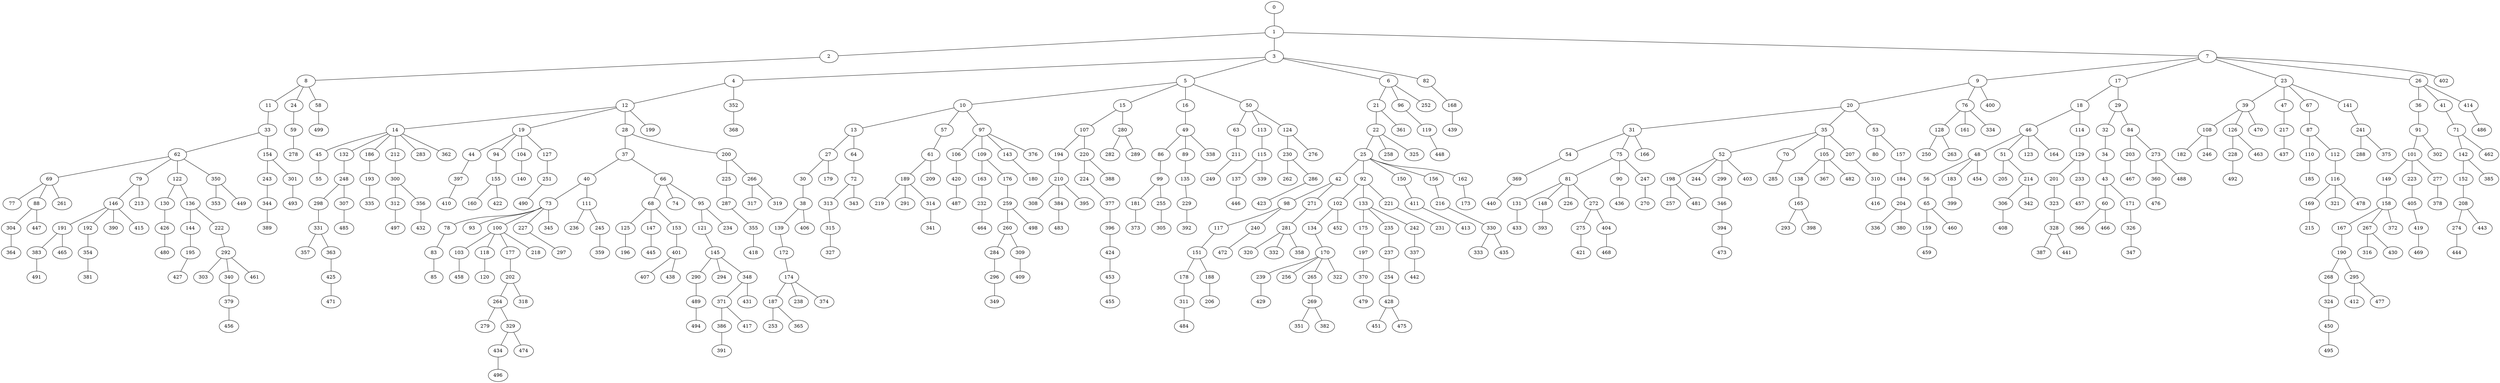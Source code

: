 graph G {
    "0";
    "1";
    "2";
    "8";
    "11";
    "33";
    "62";
    "69";
    "77";
    "88";
    "304";
    "364";
    "447";
    "261";
    "79";
    "146";
    "191";
    "383";
    "491";
    "465";
    "192";
    "354";
    "381";
    "390";
    "415";
    "213";
    "122";
    "130";
    "426";
    "480";
    "136";
    "144";
    "195";
    "427";
    "222";
    "292";
    "303";
    "340";
    "379";
    "456";
    "461";
    "350";
    "353";
    "449";
    "154";
    "243";
    "344";
    "389";
    "301";
    "493";
    "24";
    "59";
    "278";
    "58";
    "499";
    "3";
    "4";
    "12";
    "14";
    "45";
    "55";
    "132";
    "248";
    "298";
    "331";
    "357";
    "363";
    "425";
    "471";
    "307";
    "485";
    "186";
    "193";
    "335";
    "212";
    "300";
    "312";
    "497";
    "356";
    "432";
    "283";
    "362";
    "19";
    "44";
    "397";
    "410";
    "94";
    "155";
    "160";
    "422";
    "104";
    "140";
    "127";
    "251";
    "490";
    "28";
    "37";
    "40";
    "73";
    "78";
    "83";
    "85";
    "93";
    "100";
    "103";
    "458";
    "118";
    "120";
    "177";
    "202";
    "264";
    "279";
    "329";
    "434";
    "496";
    "474";
    "318";
    "218";
    "227";
    "297";
    "345";
    "111";
    "236";
    "245";
    "359";
    "66";
    "68";
    "125";
    "196";
    "147";
    "445";
    "153";
    "401";
    "407";
    "438";
    "74";
    "95";
    "121";
    "145";
    "290";
    "489";
    "494";
    "294";
    "348";
    "371";
    "386";
    "391";
    "417";
    "431";
    "234";
    "200";
    "225";
    "287";
    "355";
    "418";
    "266";
    "317";
    "319";
    "199";
    "352";
    "368";
    "5";
    "10";
    "13";
    "27";
    "30";
    "38";
    "139";
    "172";
    "174";
    "187";
    "253";
    "365";
    "238";
    "374";
    "406";
    "179";
    "64";
    "72";
    "313";
    "315";
    "327";
    "343";
    "57";
    "61";
    "189";
    "219";
    "291";
    "314";
    "341";
    "209";
    "97";
    "106";
    "420";
    "487";
    "109";
    "163";
    "232";
    "464";
    "176";
    "259";
    "260";
    "284";
    "296";
    "349";
    "309";
    "409";
    "498";
    "143";
    "180";
    "376";
    "15";
    "107";
    "194";
    "210";
    "308";
    "384";
    "483";
    "395";
    "220";
    "224";
    "377";
    "396";
    "424";
    "453";
    "455";
    "388";
    "280";
    "282";
    "289";
    "16";
    "49";
    "86";
    "99";
    "181";
    "373";
    "255";
    "305";
    "89";
    "135";
    "229";
    "392";
    "338";
    "50";
    "63";
    "211";
    "249";
    "113";
    "115";
    "137";
    "446";
    "339";
    "124";
    "230";
    "262";
    "286";
    "423";
    "276";
    "6";
    "21";
    "22";
    "25";
    "42";
    "98";
    "117";
    "151";
    "178";
    "311";
    "484";
    "188";
    "206";
    "240";
    "472";
    "271";
    "281";
    "320";
    "332";
    "358";
    "92";
    "102";
    "134";
    "170";
    "239";
    "429";
    "256";
    "265";
    "269";
    "351";
    "382";
    "322";
    "452";
    "133";
    "175";
    "197";
    "370";
    "479";
    "235";
    "237";
    "254";
    "428";
    "451";
    "475";
    "242";
    "337";
    "442";
    "221";
    "231";
    "150";
    "411";
    "413";
    "156";
    "216";
    "330";
    "333";
    "435";
    "162";
    "173";
    "258";
    "325";
    "361";
    "96";
    "119";
    "448";
    "252";
    "82";
    "168";
    "439";
    "7";
    "9";
    "20";
    "31";
    "54";
    "369";
    "440";
    "75";
    "81";
    "131";
    "433";
    "148";
    "393";
    "226";
    "272";
    "275";
    "421";
    "404";
    "468";
    "90";
    "436";
    "247";
    "270";
    "166";
    "35";
    "52";
    "198";
    "257";
    "481";
    "244";
    "299";
    "346";
    "394";
    "473";
    "403";
    "70";
    "285";
    "105";
    "138";
    "165";
    "293";
    "398";
    "367";
    "482";
    "207";
    "310";
    "416";
    "53";
    "80";
    "157";
    "184";
    "204";
    "336";
    "380";
    "76";
    "128";
    "250";
    "263";
    "161";
    "334";
    "400";
    "17";
    "18";
    "46";
    "48";
    "56";
    "65";
    "159";
    "459";
    "460";
    "183";
    "399";
    "454";
    "51";
    "205";
    "214";
    "306";
    "408";
    "342";
    "123";
    "164";
    "114";
    "129";
    "201";
    "323";
    "328";
    "387";
    "441";
    "233";
    "457";
    "29";
    "32";
    "34";
    "43";
    "60";
    "366";
    "466";
    "171";
    "326";
    "347";
    "84";
    "203";
    "467";
    "273";
    "360";
    "476";
    "488";
    "23";
    "39";
    "108";
    "182";
    "246";
    "126";
    "228";
    "492";
    "463";
    "470";
    "47";
    "217";
    "437";
    "67";
    "87";
    "110";
    "185";
    "112";
    "116";
    "169";
    "215";
    "321";
    "478";
    "141";
    "241";
    "288";
    "375";
    "26";
    "36";
    "91";
    "101";
    "149";
    "158";
    "167";
    "190";
    "268";
    "324";
    "450";
    "495";
    "295";
    "412";
    "477";
    "267";
    "316";
    "430";
    "372";
    "223";
    "405";
    "419";
    "469";
    "277";
    "378";
    "302";
    "41";
    "71";
    "142";
    "152";
    "208";
    "274";
    "444";
    "443";
    "385";
    "462";
    "414";
    "486";
    "402";
    "0" -- "1";
    "1" -- "2";
    "2" -- "8";
    "8" -- "11";
    "11" -- "33";
    "33" -- "62";
    "62" -- "69";
    "69" -- "77";
    "69" -- "88";
    "88" -- "304";
    "304" -- "364";
    "88" -- "447";
    "69" -- "261";
    "62" -- "79";
    "79" -- "146";
    "146" -- "191";
    "191" -- "383";
    "383" -- "491";
    "191" -- "465";
    "146" -- "192";
    "192" -- "354";
    "354" -- "381";
    "146" -- "390";
    "146" -- "415";
    "79" -- "213";
    "62" -- "122";
    "122" -- "130";
    "130" -- "426";
    "426" -- "480";
    "122" -- "136";
    "136" -- "144";
    "144" -- "195";
    "195" -- "427";
    "136" -- "222";
    "222" -- "292";
    "292" -- "303";
    "292" -- "340";
    "340" -- "379";
    "379" -- "456";
    "292" -- "461";
    "62" -- "350";
    "350" -- "353";
    "350" -- "449";
    "33" -- "154";
    "154" -- "243";
    "243" -- "344";
    "344" -- "389";
    "154" -- "301";
    "301" -- "493";
    "8" -- "24";
    "24" -- "59";
    "59" -- "278";
    "8" -- "58";
    "58" -- "499";
    "1" -- "3";
    "3" -- "4";
    "4" -- "12";
    "12" -- "14";
    "14" -- "45";
    "45" -- "55";
    "14" -- "132";
    "132" -- "248";
    "248" -- "298";
    "298" -- "331";
    "331" -- "357";
    "331" -- "363";
    "363" -- "425";
    "425" -- "471";
    "248" -- "307";
    "307" -- "485";
    "14" -- "186";
    "186" -- "193";
    "193" -- "335";
    "14" -- "212";
    "212" -- "300";
    "300" -- "312";
    "312" -- "497";
    "300" -- "356";
    "356" -- "432";
    "14" -- "283";
    "14" -- "362";
    "12" -- "19";
    "19" -- "44";
    "44" -- "397";
    "397" -- "410";
    "19" -- "94";
    "94" -- "155";
    "155" -- "160";
    "155" -- "422";
    "19" -- "104";
    "104" -- "140";
    "19" -- "127";
    "127" -- "251";
    "251" -- "490";
    "12" -- "28";
    "28" -- "37";
    "37" -- "40";
    "40" -- "73";
    "73" -- "78";
    "78" -- "83";
    "83" -- "85";
    "73" -- "93";
    "73" -- "100";
    "100" -- "103";
    "103" -- "458";
    "100" -- "118";
    "118" -- "120";
    "100" -- "177";
    "177" -- "202";
    "202" -- "264";
    "264" -- "279";
    "264" -- "329";
    "329" -- "434";
    "434" -- "496";
    "329" -- "474";
    "202" -- "318";
    "100" -- "218";
    "73" -- "227";
    "227" -- "297";
    "73" -- "345";
    "40" -- "111";
    "111" -- "236";
    "111" -- "245";
    "245" -- "359";
    "37" -- "66";
    "66" -- "68";
    "68" -- "125";
    "125" -- "196";
    "68" -- "147";
    "147" -- "445";
    "68" -- "153";
    "153" -- "401";
    "401" -- "407";
    "401" -- "438";
    "66" -- "74";
    "66" -- "95";
    "95" -- "121";
    "121" -- "145";
    "145" -- "290";
    "290" -- "489";
    "489" -- "494";
    "145" -- "294";
    "145" -- "348";
    "348" -- "371";
    "371" -- "386";
    "386" -- "391";
    "371" -- "417";
    "348" -- "431";
    "95" -- "234";
    "28" -- "200";
    "200" -- "225";
    "225" -- "287";
    "287" -- "355";
    "355" -- "418";
    "200" -- "266";
    "266" -- "317";
    "266" -- "319";
    "12" -- "199";
    "4" -- "352";
    "352" -- "368";
    "3" -- "5";
    "5" -- "10";
    "10" -- "13";
    "13" -- "27";
    "27" -- "30";
    "30" -- "38";
    "38" -- "139";
    "139" -- "172";
    "172" -- "174";
    "174" -- "187";
    "187" -- "253";
    "187" -- "365";
    "174" -- "238";
    "174" -- "374";
    "38" -- "406";
    "27" -- "179";
    "13" -- "64";
    "64" -- "72";
    "72" -- "313";
    "313" -- "315";
    "315" -- "327";
    "72" -- "343";
    "10" -- "57";
    "57" -- "61";
    "61" -- "189";
    "189" -- "219";
    "189" -- "291";
    "189" -- "314";
    "314" -- "341";
    "61" -- "209";
    "10" -- "97";
    "97" -- "106";
    "106" -- "420";
    "420" -- "487";
    "97" -- "109";
    "109" -- "163";
    "163" -- "232";
    "232" -- "464";
    "109" -- "176";
    "176" -- "259";
    "259" -- "260";
    "260" -- "284";
    "284" -- "296";
    "296" -- "349";
    "260" -- "309";
    "309" -- "409";
    "259" -- "498";
    "97" -- "143";
    "143" -- "180";
    "97" -- "376";
    "5" -- "15";
    "15" -- "107";
    "107" -- "194";
    "194" -- "210";
    "210" -- "308";
    "210" -- "384";
    "384" -- "483";
    "210" -- "395";
    "107" -- "220";
    "220" -- "224";
    "224" -- "377";
    "377" -- "396";
    "396" -- "424";
    "424" -- "453";
    "453" -- "455";
    "220" -- "388";
    "15" -- "280";
    "280" -- "282";
    "280" -- "289";
    "5" -- "16";
    "16" -- "49";
    "49" -- "86";
    "86" -- "99";
    "99" -- "181";
    "181" -- "373";
    "99" -- "255";
    "255" -- "305";
    "49" -- "89";
    "89" -- "135";
    "135" -- "229";
    "229" -- "392";
    "49" -- "338";
    "5" -- "50";
    "50" -- "63";
    "63" -- "211";
    "211" -- "249";
    "50" -- "113";
    "113" -- "115";
    "115" -- "137";
    "137" -- "446";
    "115" -- "339";
    "50" -- "124";
    "124" -- "230";
    "230" -- "262";
    "230" -- "286";
    "286" -- "423";
    "124" -- "276";
    "3" -- "6";
    "6" -- "21";
    "21" -- "22";
    "22" -- "25";
    "25" -- "42";
    "42" -- "98";
    "98" -- "117";
    "117" -- "151";
    "151" -- "178";
    "178" -- "311";
    "311" -- "484";
    "151" -- "188";
    "188" -- "206";
    "98" -- "240";
    "240" -- "472";
    "42" -- "271";
    "271" -- "281";
    "281" -- "320";
    "281" -- "332";
    "281" -- "358";
    "25" -- "92";
    "92" -- "102";
    "102" -- "134";
    "134" -- "170";
    "170" -- "239";
    "239" -- "429";
    "170" -- "256";
    "170" -- "265";
    "265" -- "269";
    "269" -- "351";
    "269" -- "382";
    "170" -- "322";
    "102" -- "452";
    "92" -- "133";
    "133" -- "175";
    "175" -- "197";
    "197" -- "370";
    "370" -- "479";
    "133" -- "235";
    "235" -- "237";
    "237" -- "254";
    "254" -- "428";
    "428" -- "451";
    "428" -- "475";
    "133" -- "242";
    "242" -- "337";
    "337" -- "442";
    "92" -- "221";
    "221" -- "231";
    "25" -- "150";
    "150" -- "411";
    "411" -- "413";
    "25" -- "156";
    "156" -- "216";
    "216" -- "330";
    "330" -- "333";
    "330" -- "435";
    "25" -- "162";
    "162" -- "173";
    "22" -- "258";
    "22" -- "325";
    "21" -- "361";
    "6" -- "96";
    "96" -- "119";
    "119" -- "448";
    "6" -- "252";
    "3" -- "82";
    "82" -- "168";
    "168" -- "439";
    "1" -- "7";
    "7" -- "9";
    "9" -- "20";
    "20" -- "31";
    "31" -- "54";
    "54" -- "369";
    "369" -- "440";
    "31" -- "75";
    "75" -- "81";
    "81" -- "131";
    "131" -- "433";
    "81" -- "148";
    "148" -- "393";
    "81" -- "226";
    "81" -- "272";
    "272" -- "275";
    "275" -- "421";
    "272" -- "404";
    "404" -- "468";
    "75" -- "90";
    "90" -- "436";
    "75" -- "247";
    "247" -- "270";
    "31" -- "166";
    "20" -- "35";
    "35" -- "52";
    "52" -- "198";
    "198" -- "257";
    "198" -- "481";
    "52" -- "244";
    "52" -- "299";
    "299" -- "346";
    "346" -- "394";
    "394" -- "473";
    "52" -- "403";
    "35" -- "70";
    "70" -- "285";
    "35" -- "105";
    "105" -- "138";
    "138" -- "165";
    "165" -- "293";
    "165" -- "398";
    "105" -- "367";
    "105" -- "482";
    "35" -- "207";
    "207" -- "310";
    "310" -- "416";
    "20" -- "53";
    "53" -- "80";
    "53" -- "157";
    "157" -- "184";
    "184" -- "204";
    "204" -- "336";
    "204" -- "380";
    "9" -- "76";
    "76" -- "128";
    "128" -- "250";
    "128" -- "263";
    "76" -- "161";
    "76" -- "334";
    "9" -- "400";
    "7" -- "17";
    "17" -- "18";
    "18" -- "46";
    "46" -- "48";
    "48" -- "56";
    "56" -- "65";
    "65" -- "159";
    "159" -- "459";
    "65" -- "460";
    "48" -- "183";
    "183" -- "399";
    "48" -- "454";
    "46" -- "51";
    "51" -- "205";
    "51" -- "214";
    "214" -- "306";
    "306" -- "408";
    "214" -- "342";
    "46" -- "123";
    "46" -- "164";
    "18" -- "114";
    "114" -- "129";
    "129" -- "201";
    "201" -- "323";
    "323" -- "328";
    "328" -- "387";
    "328" -- "441";
    "129" -- "233";
    "233" -- "457";
    "17" -- "29";
    "29" -- "32";
    "32" -- "34";
    "34" -- "43";
    "43" -- "60";
    "60" -- "366";
    "60" -- "466";
    "43" -- "171";
    "171" -- "326";
    "326" -- "347";
    "29" -- "84";
    "84" -- "203";
    "203" -- "467";
    "84" -- "273";
    "273" -- "360";
    "360" -- "476";
    "273" -- "488";
    "7" -- "23";
    "23" -- "39";
    "39" -- "108";
    "108" -- "182";
    "108" -- "246";
    "39" -- "126";
    "126" -- "228";
    "228" -- "492";
    "126" -- "463";
    "39" -- "470";
    "23" -- "47";
    "47" -- "217";
    "217" -- "437";
    "23" -- "67";
    "67" -- "87";
    "87" -- "110";
    "110" -- "185";
    "87" -- "112";
    "112" -- "116";
    "116" -- "169";
    "169" -- "215";
    "116" -- "321";
    "116" -- "478";
    "23" -- "141";
    "141" -- "241";
    "241" -- "288";
    "241" -- "375";
    "7" -- "26";
    "26" -- "36";
    "36" -- "91";
    "91" -- "101";
    "101" -- "149";
    "149" -- "158";
    "158" -- "167";
    "167" -- "190";
    "190" -- "268";
    "268" -- "324";
    "324" -- "450";
    "450" -- "495";
    "190" -- "295";
    "295" -- "412";
    "295" -- "477";
    "158" -- "267";
    "267" -- "316";
    "267" -- "430";
    "158" -- "372";
    "101" -- "223";
    "223" -- "405";
    "405" -- "419";
    "419" -- "469";
    "101" -- "277";
    "277" -- "378";
    "91" -- "302";
    "26" -- "41";
    "41" -- "71";
    "71" -- "142";
    "142" -- "152";
    "152" -- "208";
    "208" -- "274";
    "274" -- "444";
    "208" -- "443";
    "142" -- "385";
    "71" -- "462";
    "26" -- "414";
    "414" -- "486";
    "7" -- "402";
}